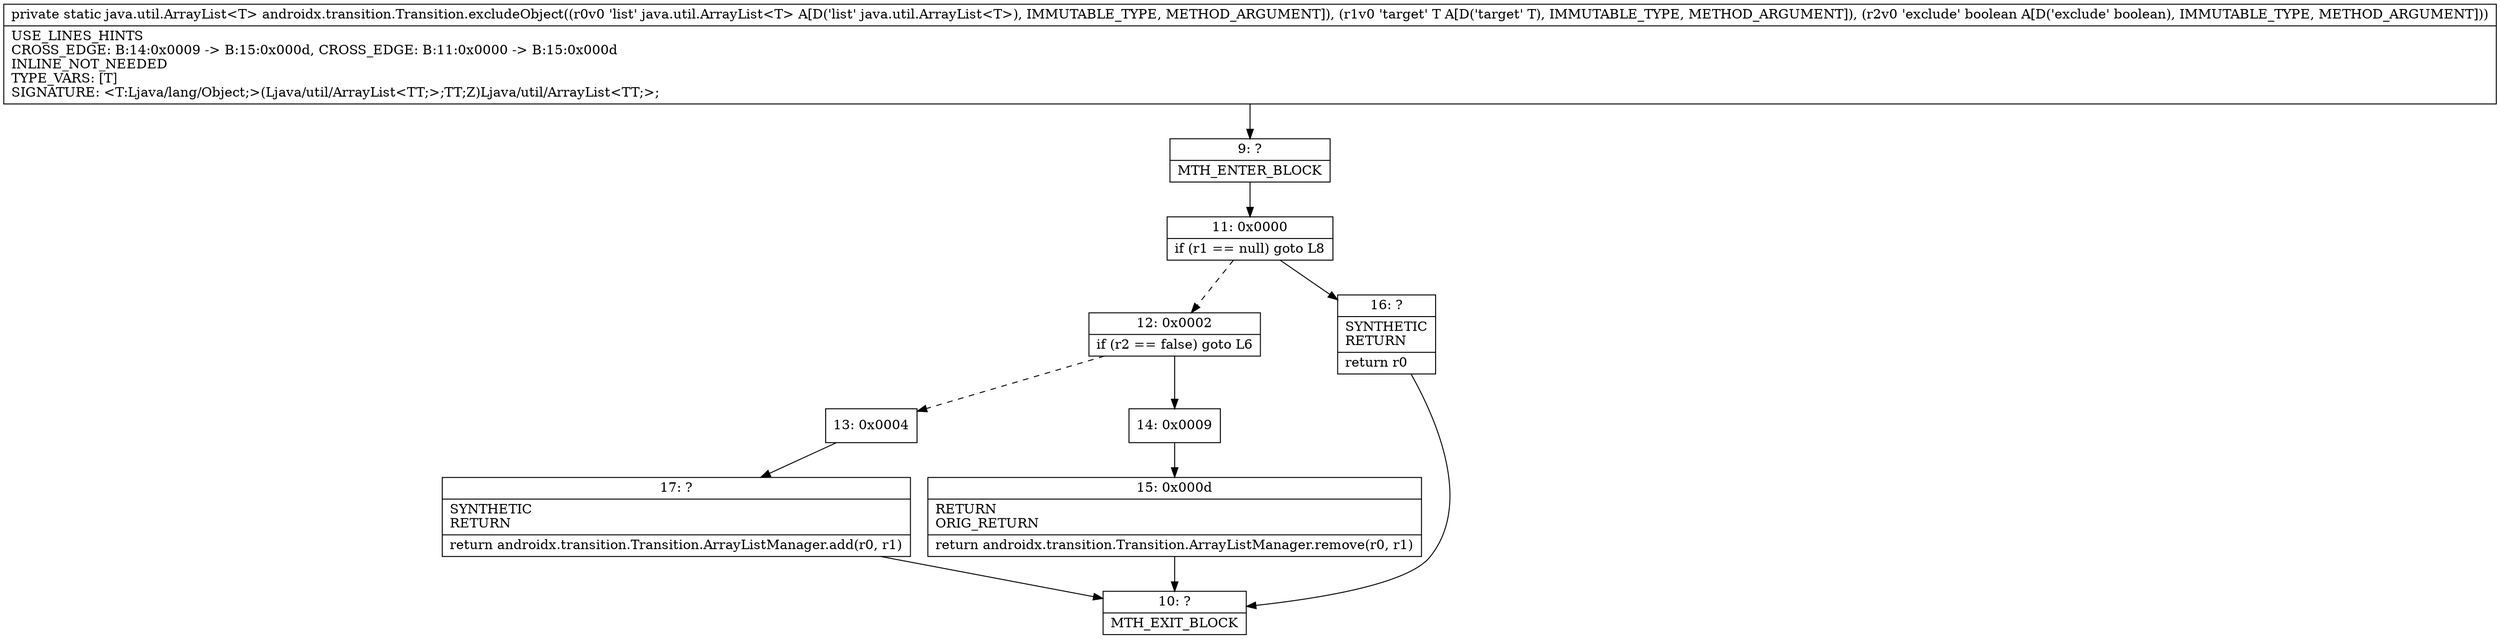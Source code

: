 digraph "CFG forandroidx.transition.Transition.excludeObject(Ljava\/util\/ArrayList;Ljava\/lang\/Object;Z)Ljava\/util\/ArrayList;" {
Node_9 [shape=record,label="{9\:\ ?|MTH_ENTER_BLOCK\l}"];
Node_11 [shape=record,label="{11\:\ 0x0000|if (r1 == null) goto L8\l}"];
Node_12 [shape=record,label="{12\:\ 0x0002|if (r2 == false) goto L6\l}"];
Node_13 [shape=record,label="{13\:\ 0x0004}"];
Node_17 [shape=record,label="{17\:\ ?|SYNTHETIC\lRETURN\l|return androidx.transition.Transition.ArrayListManager.add(r0, r1)\l}"];
Node_10 [shape=record,label="{10\:\ ?|MTH_EXIT_BLOCK\l}"];
Node_14 [shape=record,label="{14\:\ 0x0009}"];
Node_15 [shape=record,label="{15\:\ 0x000d|RETURN\lORIG_RETURN\l|return androidx.transition.Transition.ArrayListManager.remove(r0, r1)\l}"];
Node_16 [shape=record,label="{16\:\ ?|SYNTHETIC\lRETURN\l|return r0\l}"];
MethodNode[shape=record,label="{private static java.util.ArrayList\<T\> androidx.transition.Transition.excludeObject((r0v0 'list' java.util.ArrayList\<T\> A[D('list' java.util.ArrayList\<T\>), IMMUTABLE_TYPE, METHOD_ARGUMENT]), (r1v0 'target' T A[D('target' T), IMMUTABLE_TYPE, METHOD_ARGUMENT]), (r2v0 'exclude' boolean A[D('exclude' boolean), IMMUTABLE_TYPE, METHOD_ARGUMENT]))  | USE_LINES_HINTS\lCROSS_EDGE: B:14:0x0009 \-\> B:15:0x000d, CROSS_EDGE: B:11:0x0000 \-\> B:15:0x000d\lINLINE_NOT_NEEDED\lTYPE_VARS: [T]\lSIGNATURE: \<T:Ljava\/lang\/Object;\>(Ljava\/util\/ArrayList\<TT;\>;TT;Z)Ljava\/util\/ArrayList\<TT;\>;\l}"];
MethodNode -> Node_9;Node_9 -> Node_11;
Node_11 -> Node_12[style=dashed];
Node_11 -> Node_16;
Node_12 -> Node_13[style=dashed];
Node_12 -> Node_14;
Node_13 -> Node_17;
Node_17 -> Node_10;
Node_14 -> Node_15;
Node_15 -> Node_10;
Node_16 -> Node_10;
}

